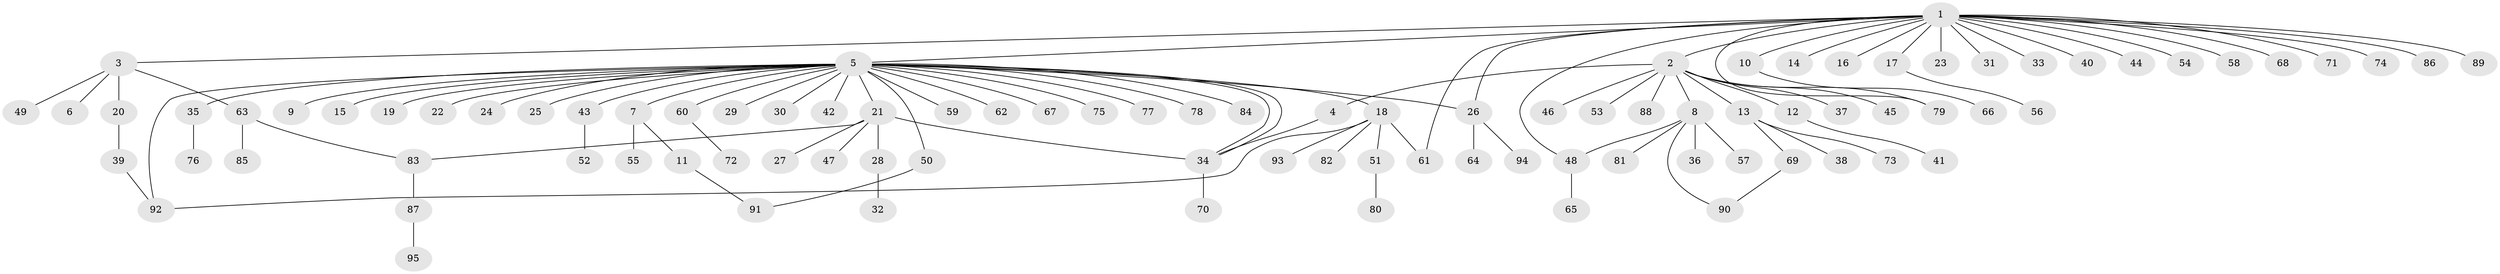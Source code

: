 // Generated by graph-tools (version 1.1) at 2025/11/02/27/25 16:11:15]
// undirected, 95 vertices, 106 edges
graph export_dot {
graph [start="1"]
  node [color=gray90,style=filled];
  1;
  2;
  3;
  4;
  5;
  6;
  7;
  8;
  9;
  10;
  11;
  12;
  13;
  14;
  15;
  16;
  17;
  18;
  19;
  20;
  21;
  22;
  23;
  24;
  25;
  26;
  27;
  28;
  29;
  30;
  31;
  32;
  33;
  34;
  35;
  36;
  37;
  38;
  39;
  40;
  41;
  42;
  43;
  44;
  45;
  46;
  47;
  48;
  49;
  50;
  51;
  52;
  53;
  54;
  55;
  56;
  57;
  58;
  59;
  60;
  61;
  62;
  63;
  64;
  65;
  66;
  67;
  68;
  69;
  70;
  71;
  72;
  73;
  74;
  75;
  76;
  77;
  78;
  79;
  80;
  81;
  82;
  83;
  84;
  85;
  86;
  87;
  88;
  89;
  90;
  91;
  92;
  93;
  94;
  95;
  1 -- 2;
  1 -- 3;
  1 -- 5;
  1 -- 10;
  1 -- 14;
  1 -- 16;
  1 -- 17;
  1 -- 23;
  1 -- 26;
  1 -- 31;
  1 -- 33;
  1 -- 40;
  1 -- 44;
  1 -- 48;
  1 -- 54;
  1 -- 58;
  1 -- 61;
  1 -- 68;
  1 -- 71;
  1 -- 74;
  1 -- 79;
  1 -- 86;
  1 -- 89;
  2 -- 4;
  2 -- 8;
  2 -- 12;
  2 -- 13;
  2 -- 37;
  2 -- 45;
  2 -- 46;
  2 -- 53;
  2 -- 79;
  2 -- 88;
  3 -- 6;
  3 -- 20;
  3 -- 49;
  3 -- 63;
  4 -- 34;
  5 -- 7;
  5 -- 9;
  5 -- 15;
  5 -- 18;
  5 -- 19;
  5 -- 21;
  5 -- 22;
  5 -- 24;
  5 -- 25;
  5 -- 26;
  5 -- 29;
  5 -- 30;
  5 -- 34;
  5 -- 34;
  5 -- 35;
  5 -- 42;
  5 -- 43;
  5 -- 50;
  5 -- 59;
  5 -- 60;
  5 -- 62;
  5 -- 67;
  5 -- 75;
  5 -- 77;
  5 -- 78;
  5 -- 84;
  5 -- 92;
  7 -- 11;
  7 -- 55;
  8 -- 36;
  8 -- 48;
  8 -- 57;
  8 -- 81;
  8 -- 90;
  10 -- 66;
  11 -- 91;
  12 -- 41;
  13 -- 38;
  13 -- 69;
  13 -- 73;
  17 -- 56;
  18 -- 51;
  18 -- 61;
  18 -- 82;
  18 -- 92;
  18 -- 93;
  20 -- 39;
  21 -- 27;
  21 -- 28;
  21 -- 34;
  21 -- 47;
  21 -- 83;
  26 -- 64;
  26 -- 94;
  28 -- 32;
  34 -- 70;
  35 -- 76;
  39 -- 92;
  43 -- 52;
  48 -- 65;
  50 -- 91;
  51 -- 80;
  60 -- 72;
  63 -- 83;
  63 -- 85;
  69 -- 90;
  83 -- 87;
  87 -- 95;
}
